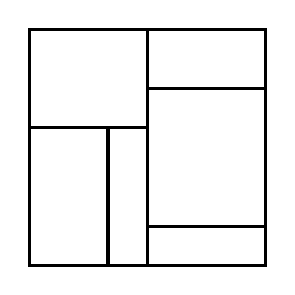 \begin{tikzpicture}[very thick, scale=.5]
    \draw (0,7/2) rectangle (3,6);
    \draw (0,0) rectangle (2,7/2);
    \draw (2,0) rectangle (3,7/2);
    \draw (3,9/2) rectangle (6,6);
    \draw (3,1) rectangle (6,9/2);
    \draw (3,0) rectangle (6,1);
\end{tikzpicture}
